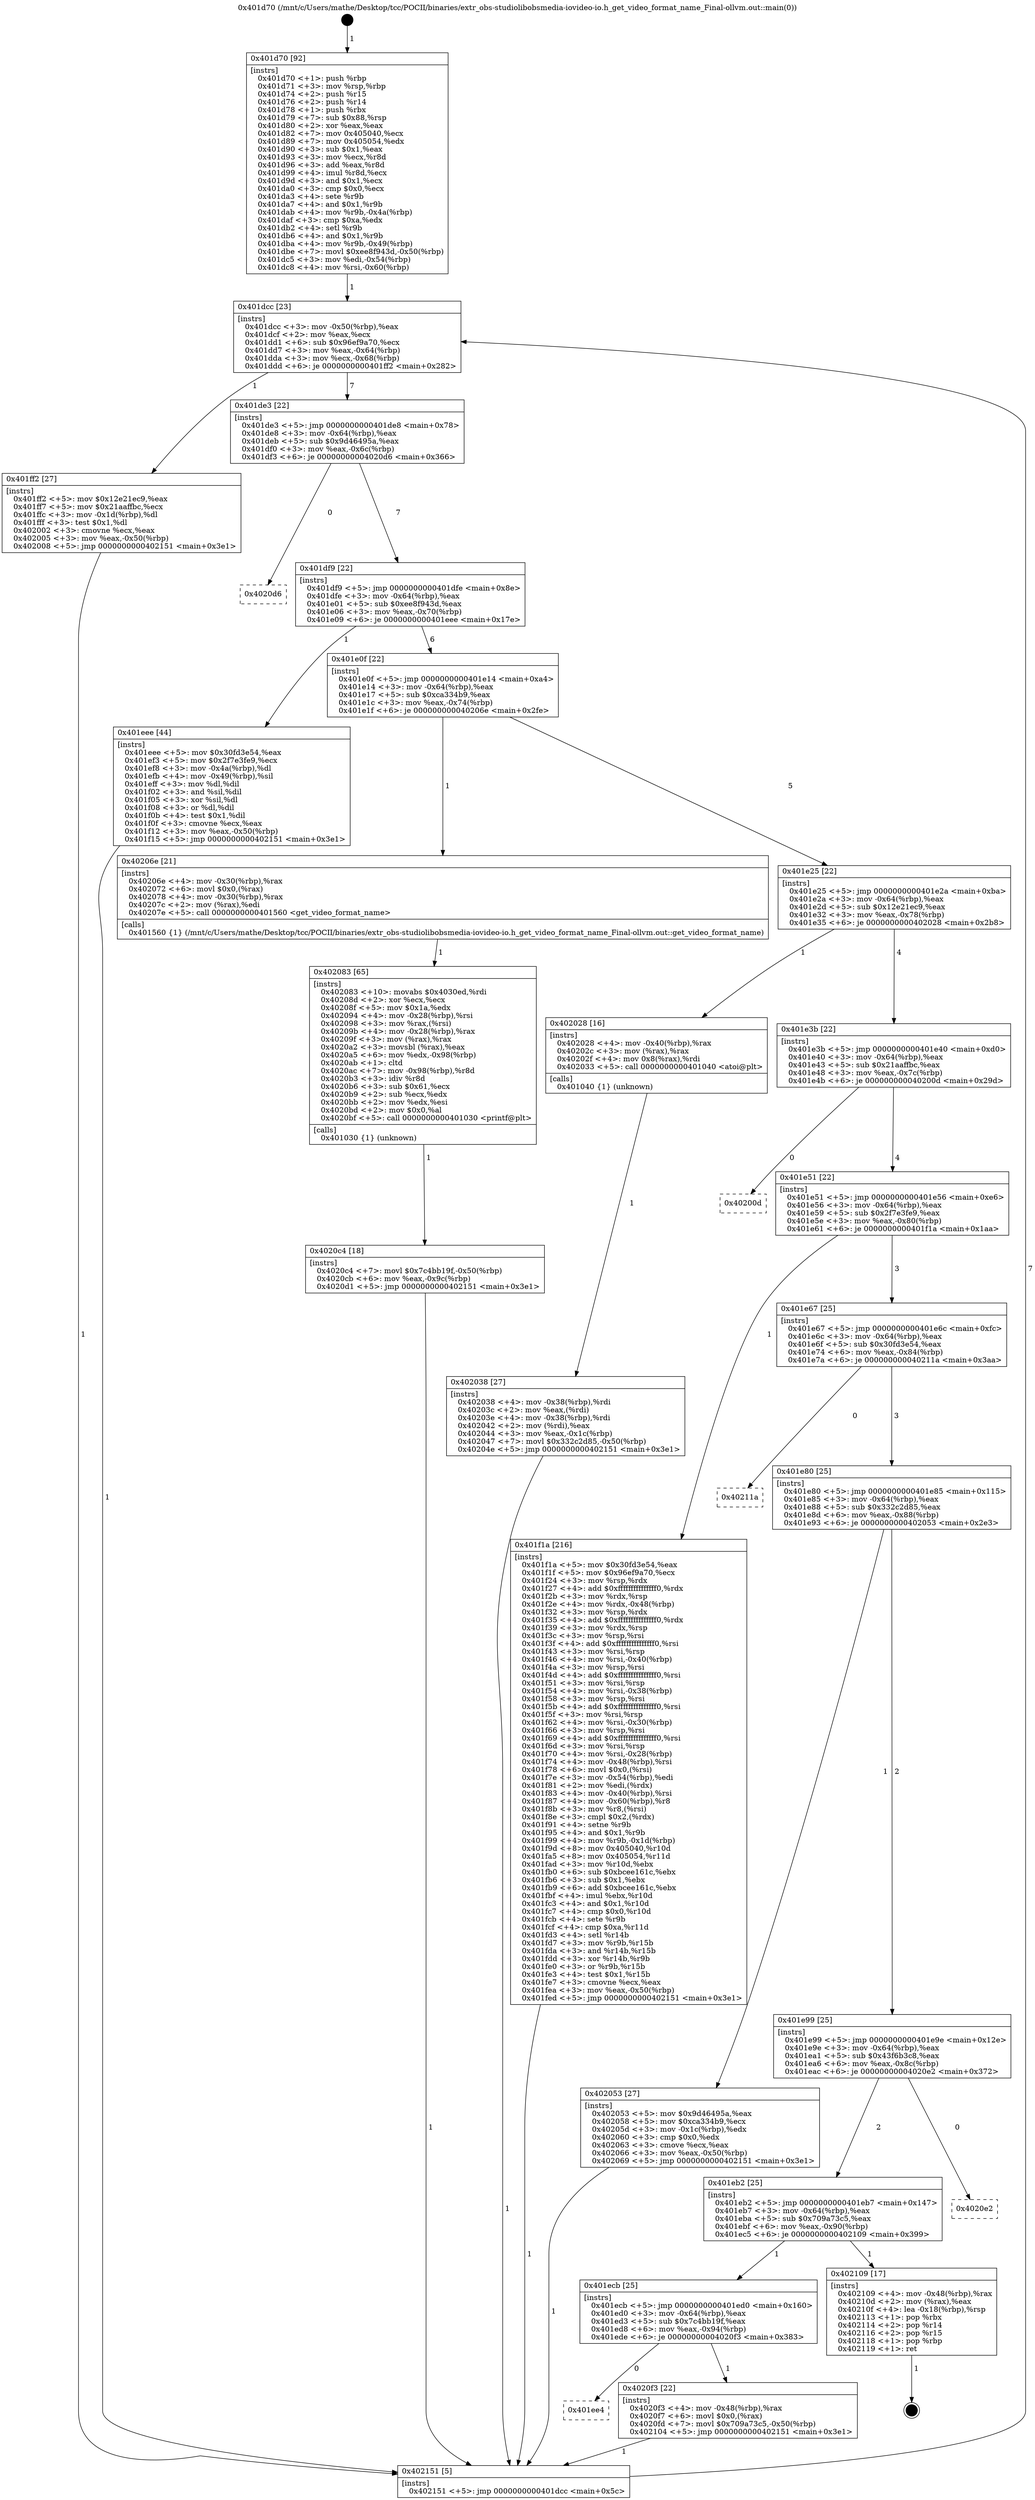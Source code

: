 digraph "0x401d70" {
  label = "0x401d70 (/mnt/c/Users/mathe/Desktop/tcc/POCII/binaries/extr_obs-studiolibobsmedia-iovideo-io.h_get_video_format_name_Final-ollvm.out::main(0))"
  labelloc = "t"
  node[shape=record]

  Entry [label="",width=0.3,height=0.3,shape=circle,fillcolor=black,style=filled]
  "0x401dcc" [label="{
     0x401dcc [23]\l
     | [instrs]\l
     &nbsp;&nbsp;0x401dcc \<+3\>: mov -0x50(%rbp),%eax\l
     &nbsp;&nbsp;0x401dcf \<+2\>: mov %eax,%ecx\l
     &nbsp;&nbsp;0x401dd1 \<+6\>: sub $0x96ef9a70,%ecx\l
     &nbsp;&nbsp;0x401dd7 \<+3\>: mov %eax,-0x64(%rbp)\l
     &nbsp;&nbsp;0x401dda \<+3\>: mov %ecx,-0x68(%rbp)\l
     &nbsp;&nbsp;0x401ddd \<+6\>: je 0000000000401ff2 \<main+0x282\>\l
  }"]
  "0x401ff2" [label="{
     0x401ff2 [27]\l
     | [instrs]\l
     &nbsp;&nbsp;0x401ff2 \<+5\>: mov $0x12e21ec9,%eax\l
     &nbsp;&nbsp;0x401ff7 \<+5\>: mov $0x21aaffbc,%ecx\l
     &nbsp;&nbsp;0x401ffc \<+3\>: mov -0x1d(%rbp),%dl\l
     &nbsp;&nbsp;0x401fff \<+3\>: test $0x1,%dl\l
     &nbsp;&nbsp;0x402002 \<+3\>: cmovne %ecx,%eax\l
     &nbsp;&nbsp;0x402005 \<+3\>: mov %eax,-0x50(%rbp)\l
     &nbsp;&nbsp;0x402008 \<+5\>: jmp 0000000000402151 \<main+0x3e1\>\l
  }"]
  "0x401de3" [label="{
     0x401de3 [22]\l
     | [instrs]\l
     &nbsp;&nbsp;0x401de3 \<+5\>: jmp 0000000000401de8 \<main+0x78\>\l
     &nbsp;&nbsp;0x401de8 \<+3\>: mov -0x64(%rbp),%eax\l
     &nbsp;&nbsp;0x401deb \<+5\>: sub $0x9d46495a,%eax\l
     &nbsp;&nbsp;0x401df0 \<+3\>: mov %eax,-0x6c(%rbp)\l
     &nbsp;&nbsp;0x401df3 \<+6\>: je 00000000004020d6 \<main+0x366\>\l
  }"]
  Exit [label="",width=0.3,height=0.3,shape=circle,fillcolor=black,style=filled,peripheries=2]
  "0x4020d6" [label="{
     0x4020d6\l
  }", style=dashed]
  "0x401df9" [label="{
     0x401df9 [22]\l
     | [instrs]\l
     &nbsp;&nbsp;0x401df9 \<+5\>: jmp 0000000000401dfe \<main+0x8e\>\l
     &nbsp;&nbsp;0x401dfe \<+3\>: mov -0x64(%rbp),%eax\l
     &nbsp;&nbsp;0x401e01 \<+5\>: sub $0xee8f943d,%eax\l
     &nbsp;&nbsp;0x401e06 \<+3\>: mov %eax,-0x70(%rbp)\l
     &nbsp;&nbsp;0x401e09 \<+6\>: je 0000000000401eee \<main+0x17e\>\l
  }"]
  "0x401ee4" [label="{
     0x401ee4\l
  }", style=dashed]
  "0x401eee" [label="{
     0x401eee [44]\l
     | [instrs]\l
     &nbsp;&nbsp;0x401eee \<+5\>: mov $0x30fd3e54,%eax\l
     &nbsp;&nbsp;0x401ef3 \<+5\>: mov $0x2f7e3fe9,%ecx\l
     &nbsp;&nbsp;0x401ef8 \<+3\>: mov -0x4a(%rbp),%dl\l
     &nbsp;&nbsp;0x401efb \<+4\>: mov -0x49(%rbp),%sil\l
     &nbsp;&nbsp;0x401eff \<+3\>: mov %dl,%dil\l
     &nbsp;&nbsp;0x401f02 \<+3\>: and %sil,%dil\l
     &nbsp;&nbsp;0x401f05 \<+3\>: xor %sil,%dl\l
     &nbsp;&nbsp;0x401f08 \<+3\>: or %dl,%dil\l
     &nbsp;&nbsp;0x401f0b \<+4\>: test $0x1,%dil\l
     &nbsp;&nbsp;0x401f0f \<+3\>: cmovne %ecx,%eax\l
     &nbsp;&nbsp;0x401f12 \<+3\>: mov %eax,-0x50(%rbp)\l
     &nbsp;&nbsp;0x401f15 \<+5\>: jmp 0000000000402151 \<main+0x3e1\>\l
  }"]
  "0x401e0f" [label="{
     0x401e0f [22]\l
     | [instrs]\l
     &nbsp;&nbsp;0x401e0f \<+5\>: jmp 0000000000401e14 \<main+0xa4\>\l
     &nbsp;&nbsp;0x401e14 \<+3\>: mov -0x64(%rbp),%eax\l
     &nbsp;&nbsp;0x401e17 \<+5\>: sub $0xca334b9,%eax\l
     &nbsp;&nbsp;0x401e1c \<+3\>: mov %eax,-0x74(%rbp)\l
     &nbsp;&nbsp;0x401e1f \<+6\>: je 000000000040206e \<main+0x2fe\>\l
  }"]
  "0x402151" [label="{
     0x402151 [5]\l
     | [instrs]\l
     &nbsp;&nbsp;0x402151 \<+5\>: jmp 0000000000401dcc \<main+0x5c\>\l
  }"]
  "0x401d70" [label="{
     0x401d70 [92]\l
     | [instrs]\l
     &nbsp;&nbsp;0x401d70 \<+1\>: push %rbp\l
     &nbsp;&nbsp;0x401d71 \<+3\>: mov %rsp,%rbp\l
     &nbsp;&nbsp;0x401d74 \<+2\>: push %r15\l
     &nbsp;&nbsp;0x401d76 \<+2\>: push %r14\l
     &nbsp;&nbsp;0x401d78 \<+1\>: push %rbx\l
     &nbsp;&nbsp;0x401d79 \<+7\>: sub $0x88,%rsp\l
     &nbsp;&nbsp;0x401d80 \<+2\>: xor %eax,%eax\l
     &nbsp;&nbsp;0x401d82 \<+7\>: mov 0x405040,%ecx\l
     &nbsp;&nbsp;0x401d89 \<+7\>: mov 0x405054,%edx\l
     &nbsp;&nbsp;0x401d90 \<+3\>: sub $0x1,%eax\l
     &nbsp;&nbsp;0x401d93 \<+3\>: mov %ecx,%r8d\l
     &nbsp;&nbsp;0x401d96 \<+3\>: add %eax,%r8d\l
     &nbsp;&nbsp;0x401d99 \<+4\>: imul %r8d,%ecx\l
     &nbsp;&nbsp;0x401d9d \<+3\>: and $0x1,%ecx\l
     &nbsp;&nbsp;0x401da0 \<+3\>: cmp $0x0,%ecx\l
     &nbsp;&nbsp;0x401da3 \<+4\>: sete %r9b\l
     &nbsp;&nbsp;0x401da7 \<+4\>: and $0x1,%r9b\l
     &nbsp;&nbsp;0x401dab \<+4\>: mov %r9b,-0x4a(%rbp)\l
     &nbsp;&nbsp;0x401daf \<+3\>: cmp $0xa,%edx\l
     &nbsp;&nbsp;0x401db2 \<+4\>: setl %r9b\l
     &nbsp;&nbsp;0x401db6 \<+4\>: and $0x1,%r9b\l
     &nbsp;&nbsp;0x401dba \<+4\>: mov %r9b,-0x49(%rbp)\l
     &nbsp;&nbsp;0x401dbe \<+7\>: movl $0xee8f943d,-0x50(%rbp)\l
     &nbsp;&nbsp;0x401dc5 \<+3\>: mov %edi,-0x54(%rbp)\l
     &nbsp;&nbsp;0x401dc8 \<+4\>: mov %rsi,-0x60(%rbp)\l
  }"]
  "0x4020f3" [label="{
     0x4020f3 [22]\l
     | [instrs]\l
     &nbsp;&nbsp;0x4020f3 \<+4\>: mov -0x48(%rbp),%rax\l
     &nbsp;&nbsp;0x4020f7 \<+6\>: movl $0x0,(%rax)\l
     &nbsp;&nbsp;0x4020fd \<+7\>: movl $0x709a73c5,-0x50(%rbp)\l
     &nbsp;&nbsp;0x402104 \<+5\>: jmp 0000000000402151 \<main+0x3e1\>\l
  }"]
  "0x40206e" [label="{
     0x40206e [21]\l
     | [instrs]\l
     &nbsp;&nbsp;0x40206e \<+4\>: mov -0x30(%rbp),%rax\l
     &nbsp;&nbsp;0x402072 \<+6\>: movl $0x0,(%rax)\l
     &nbsp;&nbsp;0x402078 \<+4\>: mov -0x30(%rbp),%rax\l
     &nbsp;&nbsp;0x40207c \<+2\>: mov (%rax),%edi\l
     &nbsp;&nbsp;0x40207e \<+5\>: call 0000000000401560 \<get_video_format_name\>\l
     | [calls]\l
     &nbsp;&nbsp;0x401560 \{1\} (/mnt/c/Users/mathe/Desktop/tcc/POCII/binaries/extr_obs-studiolibobsmedia-iovideo-io.h_get_video_format_name_Final-ollvm.out::get_video_format_name)\l
  }"]
  "0x401e25" [label="{
     0x401e25 [22]\l
     | [instrs]\l
     &nbsp;&nbsp;0x401e25 \<+5\>: jmp 0000000000401e2a \<main+0xba\>\l
     &nbsp;&nbsp;0x401e2a \<+3\>: mov -0x64(%rbp),%eax\l
     &nbsp;&nbsp;0x401e2d \<+5\>: sub $0x12e21ec9,%eax\l
     &nbsp;&nbsp;0x401e32 \<+3\>: mov %eax,-0x78(%rbp)\l
     &nbsp;&nbsp;0x401e35 \<+6\>: je 0000000000402028 \<main+0x2b8\>\l
  }"]
  "0x401ecb" [label="{
     0x401ecb [25]\l
     | [instrs]\l
     &nbsp;&nbsp;0x401ecb \<+5\>: jmp 0000000000401ed0 \<main+0x160\>\l
     &nbsp;&nbsp;0x401ed0 \<+3\>: mov -0x64(%rbp),%eax\l
     &nbsp;&nbsp;0x401ed3 \<+5\>: sub $0x7c4bb19f,%eax\l
     &nbsp;&nbsp;0x401ed8 \<+6\>: mov %eax,-0x94(%rbp)\l
     &nbsp;&nbsp;0x401ede \<+6\>: je 00000000004020f3 \<main+0x383\>\l
  }"]
  "0x402028" [label="{
     0x402028 [16]\l
     | [instrs]\l
     &nbsp;&nbsp;0x402028 \<+4\>: mov -0x40(%rbp),%rax\l
     &nbsp;&nbsp;0x40202c \<+3\>: mov (%rax),%rax\l
     &nbsp;&nbsp;0x40202f \<+4\>: mov 0x8(%rax),%rdi\l
     &nbsp;&nbsp;0x402033 \<+5\>: call 0000000000401040 \<atoi@plt\>\l
     | [calls]\l
     &nbsp;&nbsp;0x401040 \{1\} (unknown)\l
  }"]
  "0x401e3b" [label="{
     0x401e3b [22]\l
     | [instrs]\l
     &nbsp;&nbsp;0x401e3b \<+5\>: jmp 0000000000401e40 \<main+0xd0\>\l
     &nbsp;&nbsp;0x401e40 \<+3\>: mov -0x64(%rbp),%eax\l
     &nbsp;&nbsp;0x401e43 \<+5\>: sub $0x21aaffbc,%eax\l
     &nbsp;&nbsp;0x401e48 \<+3\>: mov %eax,-0x7c(%rbp)\l
     &nbsp;&nbsp;0x401e4b \<+6\>: je 000000000040200d \<main+0x29d\>\l
  }"]
  "0x402109" [label="{
     0x402109 [17]\l
     | [instrs]\l
     &nbsp;&nbsp;0x402109 \<+4\>: mov -0x48(%rbp),%rax\l
     &nbsp;&nbsp;0x40210d \<+2\>: mov (%rax),%eax\l
     &nbsp;&nbsp;0x40210f \<+4\>: lea -0x18(%rbp),%rsp\l
     &nbsp;&nbsp;0x402113 \<+1\>: pop %rbx\l
     &nbsp;&nbsp;0x402114 \<+2\>: pop %r14\l
     &nbsp;&nbsp;0x402116 \<+2\>: pop %r15\l
     &nbsp;&nbsp;0x402118 \<+1\>: pop %rbp\l
     &nbsp;&nbsp;0x402119 \<+1\>: ret\l
  }"]
  "0x40200d" [label="{
     0x40200d\l
  }", style=dashed]
  "0x401e51" [label="{
     0x401e51 [22]\l
     | [instrs]\l
     &nbsp;&nbsp;0x401e51 \<+5\>: jmp 0000000000401e56 \<main+0xe6\>\l
     &nbsp;&nbsp;0x401e56 \<+3\>: mov -0x64(%rbp),%eax\l
     &nbsp;&nbsp;0x401e59 \<+5\>: sub $0x2f7e3fe9,%eax\l
     &nbsp;&nbsp;0x401e5e \<+3\>: mov %eax,-0x80(%rbp)\l
     &nbsp;&nbsp;0x401e61 \<+6\>: je 0000000000401f1a \<main+0x1aa\>\l
  }"]
  "0x401eb2" [label="{
     0x401eb2 [25]\l
     | [instrs]\l
     &nbsp;&nbsp;0x401eb2 \<+5\>: jmp 0000000000401eb7 \<main+0x147\>\l
     &nbsp;&nbsp;0x401eb7 \<+3\>: mov -0x64(%rbp),%eax\l
     &nbsp;&nbsp;0x401eba \<+5\>: sub $0x709a73c5,%eax\l
     &nbsp;&nbsp;0x401ebf \<+6\>: mov %eax,-0x90(%rbp)\l
     &nbsp;&nbsp;0x401ec5 \<+6\>: je 0000000000402109 \<main+0x399\>\l
  }"]
  "0x401f1a" [label="{
     0x401f1a [216]\l
     | [instrs]\l
     &nbsp;&nbsp;0x401f1a \<+5\>: mov $0x30fd3e54,%eax\l
     &nbsp;&nbsp;0x401f1f \<+5\>: mov $0x96ef9a70,%ecx\l
     &nbsp;&nbsp;0x401f24 \<+3\>: mov %rsp,%rdx\l
     &nbsp;&nbsp;0x401f27 \<+4\>: add $0xfffffffffffffff0,%rdx\l
     &nbsp;&nbsp;0x401f2b \<+3\>: mov %rdx,%rsp\l
     &nbsp;&nbsp;0x401f2e \<+4\>: mov %rdx,-0x48(%rbp)\l
     &nbsp;&nbsp;0x401f32 \<+3\>: mov %rsp,%rdx\l
     &nbsp;&nbsp;0x401f35 \<+4\>: add $0xfffffffffffffff0,%rdx\l
     &nbsp;&nbsp;0x401f39 \<+3\>: mov %rdx,%rsp\l
     &nbsp;&nbsp;0x401f3c \<+3\>: mov %rsp,%rsi\l
     &nbsp;&nbsp;0x401f3f \<+4\>: add $0xfffffffffffffff0,%rsi\l
     &nbsp;&nbsp;0x401f43 \<+3\>: mov %rsi,%rsp\l
     &nbsp;&nbsp;0x401f46 \<+4\>: mov %rsi,-0x40(%rbp)\l
     &nbsp;&nbsp;0x401f4a \<+3\>: mov %rsp,%rsi\l
     &nbsp;&nbsp;0x401f4d \<+4\>: add $0xfffffffffffffff0,%rsi\l
     &nbsp;&nbsp;0x401f51 \<+3\>: mov %rsi,%rsp\l
     &nbsp;&nbsp;0x401f54 \<+4\>: mov %rsi,-0x38(%rbp)\l
     &nbsp;&nbsp;0x401f58 \<+3\>: mov %rsp,%rsi\l
     &nbsp;&nbsp;0x401f5b \<+4\>: add $0xfffffffffffffff0,%rsi\l
     &nbsp;&nbsp;0x401f5f \<+3\>: mov %rsi,%rsp\l
     &nbsp;&nbsp;0x401f62 \<+4\>: mov %rsi,-0x30(%rbp)\l
     &nbsp;&nbsp;0x401f66 \<+3\>: mov %rsp,%rsi\l
     &nbsp;&nbsp;0x401f69 \<+4\>: add $0xfffffffffffffff0,%rsi\l
     &nbsp;&nbsp;0x401f6d \<+3\>: mov %rsi,%rsp\l
     &nbsp;&nbsp;0x401f70 \<+4\>: mov %rsi,-0x28(%rbp)\l
     &nbsp;&nbsp;0x401f74 \<+4\>: mov -0x48(%rbp),%rsi\l
     &nbsp;&nbsp;0x401f78 \<+6\>: movl $0x0,(%rsi)\l
     &nbsp;&nbsp;0x401f7e \<+3\>: mov -0x54(%rbp),%edi\l
     &nbsp;&nbsp;0x401f81 \<+2\>: mov %edi,(%rdx)\l
     &nbsp;&nbsp;0x401f83 \<+4\>: mov -0x40(%rbp),%rsi\l
     &nbsp;&nbsp;0x401f87 \<+4\>: mov -0x60(%rbp),%r8\l
     &nbsp;&nbsp;0x401f8b \<+3\>: mov %r8,(%rsi)\l
     &nbsp;&nbsp;0x401f8e \<+3\>: cmpl $0x2,(%rdx)\l
     &nbsp;&nbsp;0x401f91 \<+4\>: setne %r9b\l
     &nbsp;&nbsp;0x401f95 \<+4\>: and $0x1,%r9b\l
     &nbsp;&nbsp;0x401f99 \<+4\>: mov %r9b,-0x1d(%rbp)\l
     &nbsp;&nbsp;0x401f9d \<+8\>: mov 0x405040,%r10d\l
     &nbsp;&nbsp;0x401fa5 \<+8\>: mov 0x405054,%r11d\l
     &nbsp;&nbsp;0x401fad \<+3\>: mov %r10d,%ebx\l
     &nbsp;&nbsp;0x401fb0 \<+6\>: sub $0xbcee161c,%ebx\l
     &nbsp;&nbsp;0x401fb6 \<+3\>: sub $0x1,%ebx\l
     &nbsp;&nbsp;0x401fb9 \<+6\>: add $0xbcee161c,%ebx\l
     &nbsp;&nbsp;0x401fbf \<+4\>: imul %ebx,%r10d\l
     &nbsp;&nbsp;0x401fc3 \<+4\>: and $0x1,%r10d\l
     &nbsp;&nbsp;0x401fc7 \<+4\>: cmp $0x0,%r10d\l
     &nbsp;&nbsp;0x401fcb \<+4\>: sete %r9b\l
     &nbsp;&nbsp;0x401fcf \<+4\>: cmp $0xa,%r11d\l
     &nbsp;&nbsp;0x401fd3 \<+4\>: setl %r14b\l
     &nbsp;&nbsp;0x401fd7 \<+3\>: mov %r9b,%r15b\l
     &nbsp;&nbsp;0x401fda \<+3\>: and %r14b,%r15b\l
     &nbsp;&nbsp;0x401fdd \<+3\>: xor %r14b,%r9b\l
     &nbsp;&nbsp;0x401fe0 \<+3\>: or %r9b,%r15b\l
     &nbsp;&nbsp;0x401fe3 \<+4\>: test $0x1,%r15b\l
     &nbsp;&nbsp;0x401fe7 \<+3\>: cmovne %ecx,%eax\l
     &nbsp;&nbsp;0x401fea \<+3\>: mov %eax,-0x50(%rbp)\l
     &nbsp;&nbsp;0x401fed \<+5\>: jmp 0000000000402151 \<main+0x3e1\>\l
  }"]
  "0x401e67" [label="{
     0x401e67 [25]\l
     | [instrs]\l
     &nbsp;&nbsp;0x401e67 \<+5\>: jmp 0000000000401e6c \<main+0xfc\>\l
     &nbsp;&nbsp;0x401e6c \<+3\>: mov -0x64(%rbp),%eax\l
     &nbsp;&nbsp;0x401e6f \<+5\>: sub $0x30fd3e54,%eax\l
     &nbsp;&nbsp;0x401e74 \<+6\>: mov %eax,-0x84(%rbp)\l
     &nbsp;&nbsp;0x401e7a \<+6\>: je 000000000040211a \<main+0x3aa\>\l
  }"]
  "0x402038" [label="{
     0x402038 [27]\l
     | [instrs]\l
     &nbsp;&nbsp;0x402038 \<+4\>: mov -0x38(%rbp),%rdi\l
     &nbsp;&nbsp;0x40203c \<+2\>: mov %eax,(%rdi)\l
     &nbsp;&nbsp;0x40203e \<+4\>: mov -0x38(%rbp),%rdi\l
     &nbsp;&nbsp;0x402042 \<+2\>: mov (%rdi),%eax\l
     &nbsp;&nbsp;0x402044 \<+3\>: mov %eax,-0x1c(%rbp)\l
     &nbsp;&nbsp;0x402047 \<+7\>: movl $0x332c2d85,-0x50(%rbp)\l
     &nbsp;&nbsp;0x40204e \<+5\>: jmp 0000000000402151 \<main+0x3e1\>\l
  }"]
  "0x4020e2" [label="{
     0x4020e2\l
  }", style=dashed]
  "0x40211a" [label="{
     0x40211a\l
  }", style=dashed]
  "0x401e80" [label="{
     0x401e80 [25]\l
     | [instrs]\l
     &nbsp;&nbsp;0x401e80 \<+5\>: jmp 0000000000401e85 \<main+0x115\>\l
     &nbsp;&nbsp;0x401e85 \<+3\>: mov -0x64(%rbp),%eax\l
     &nbsp;&nbsp;0x401e88 \<+5\>: sub $0x332c2d85,%eax\l
     &nbsp;&nbsp;0x401e8d \<+6\>: mov %eax,-0x88(%rbp)\l
     &nbsp;&nbsp;0x401e93 \<+6\>: je 0000000000402053 \<main+0x2e3\>\l
  }"]
  "0x4020c4" [label="{
     0x4020c4 [18]\l
     | [instrs]\l
     &nbsp;&nbsp;0x4020c4 \<+7\>: movl $0x7c4bb19f,-0x50(%rbp)\l
     &nbsp;&nbsp;0x4020cb \<+6\>: mov %eax,-0x9c(%rbp)\l
     &nbsp;&nbsp;0x4020d1 \<+5\>: jmp 0000000000402151 \<main+0x3e1\>\l
  }"]
  "0x402053" [label="{
     0x402053 [27]\l
     | [instrs]\l
     &nbsp;&nbsp;0x402053 \<+5\>: mov $0x9d46495a,%eax\l
     &nbsp;&nbsp;0x402058 \<+5\>: mov $0xca334b9,%ecx\l
     &nbsp;&nbsp;0x40205d \<+3\>: mov -0x1c(%rbp),%edx\l
     &nbsp;&nbsp;0x402060 \<+3\>: cmp $0x0,%edx\l
     &nbsp;&nbsp;0x402063 \<+3\>: cmove %ecx,%eax\l
     &nbsp;&nbsp;0x402066 \<+3\>: mov %eax,-0x50(%rbp)\l
     &nbsp;&nbsp;0x402069 \<+5\>: jmp 0000000000402151 \<main+0x3e1\>\l
  }"]
  "0x401e99" [label="{
     0x401e99 [25]\l
     | [instrs]\l
     &nbsp;&nbsp;0x401e99 \<+5\>: jmp 0000000000401e9e \<main+0x12e\>\l
     &nbsp;&nbsp;0x401e9e \<+3\>: mov -0x64(%rbp),%eax\l
     &nbsp;&nbsp;0x401ea1 \<+5\>: sub $0x43f6b3c8,%eax\l
     &nbsp;&nbsp;0x401ea6 \<+6\>: mov %eax,-0x8c(%rbp)\l
     &nbsp;&nbsp;0x401eac \<+6\>: je 00000000004020e2 \<main+0x372\>\l
  }"]
  "0x402083" [label="{
     0x402083 [65]\l
     | [instrs]\l
     &nbsp;&nbsp;0x402083 \<+10\>: movabs $0x4030ed,%rdi\l
     &nbsp;&nbsp;0x40208d \<+2\>: xor %ecx,%ecx\l
     &nbsp;&nbsp;0x40208f \<+5\>: mov $0x1a,%edx\l
     &nbsp;&nbsp;0x402094 \<+4\>: mov -0x28(%rbp),%rsi\l
     &nbsp;&nbsp;0x402098 \<+3\>: mov %rax,(%rsi)\l
     &nbsp;&nbsp;0x40209b \<+4\>: mov -0x28(%rbp),%rax\l
     &nbsp;&nbsp;0x40209f \<+3\>: mov (%rax),%rax\l
     &nbsp;&nbsp;0x4020a2 \<+3\>: movsbl (%rax),%eax\l
     &nbsp;&nbsp;0x4020a5 \<+6\>: mov %edx,-0x98(%rbp)\l
     &nbsp;&nbsp;0x4020ab \<+1\>: cltd\l
     &nbsp;&nbsp;0x4020ac \<+7\>: mov -0x98(%rbp),%r8d\l
     &nbsp;&nbsp;0x4020b3 \<+3\>: idiv %r8d\l
     &nbsp;&nbsp;0x4020b6 \<+3\>: sub $0x61,%ecx\l
     &nbsp;&nbsp;0x4020b9 \<+2\>: sub %ecx,%edx\l
     &nbsp;&nbsp;0x4020bb \<+2\>: mov %edx,%esi\l
     &nbsp;&nbsp;0x4020bd \<+2\>: mov $0x0,%al\l
     &nbsp;&nbsp;0x4020bf \<+5\>: call 0000000000401030 \<printf@plt\>\l
     | [calls]\l
     &nbsp;&nbsp;0x401030 \{1\} (unknown)\l
  }"]
  Entry -> "0x401d70" [label=" 1"]
  "0x401dcc" -> "0x401ff2" [label=" 1"]
  "0x401dcc" -> "0x401de3" [label=" 7"]
  "0x402109" -> Exit [label=" 1"]
  "0x401de3" -> "0x4020d6" [label=" 0"]
  "0x401de3" -> "0x401df9" [label=" 7"]
  "0x4020f3" -> "0x402151" [label=" 1"]
  "0x401df9" -> "0x401eee" [label=" 1"]
  "0x401df9" -> "0x401e0f" [label=" 6"]
  "0x401eee" -> "0x402151" [label=" 1"]
  "0x401d70" -> "0x401dcc" [label=" 1"]
  "0x402151" -> "0x401dcc" [label=" 7"]
  "0x401ecb" -> "0x401ee4" [label=" 0"]
  "0x401e0f" -> "0x40206e" [label=" 1"]
  "0x401e0f" -> "0x401e25" [label=" 5"]
  "0x401ecb" -> "0x4020f3" [label=" 1"]
  "0x401e25" -> "0x402028" [label=" 1"]
  "0x401e25" -> "0x401e3b" [label=" 4"]
  "0x401eb2" -> "0x401ecb" [label=" 1"]
  "0x401e3b" -> "0x40200d" [label=" 0"]
  "0x401e3b" -> "0x401e51" [label=" 4"]
  "0x401eb2" -> "0x402109" [label=" 1"]
  "0x401e51" -> "0x401f1a" [label=" 1"]
  "0x401e51" -> "0x401e67" [label=" 3"]
  "0x401f1a" -> "0x402151" [label=" 1"]
  "0x401ff2" -> "0x402151" [label=" 1"]
  "0x402028" -> "0x402038" [label=" 1"]
  "0x402038" -> "0x402151" [label=" 1"]
  "0x401e99" -> "0x401eb2" [label=" 2"]
  "0x401e67" -> "0x40211a" [label=" 0"]
  "0x401e67" -> "0x401e80" [label=" 3"]
  "0x401e99" -> "0x4020e2" [label=" 0"]
  "0x401e80" -> "0x402053" [label=" 1"]
  "0x401e80" -> "0x401e99" [label=" 2"]
  "0x402053" -> "0x402151" [label=" 1"]
  "0x40206e" -> "0x402083" [label=" 1"]
  "0x402083" -> "0x4020c4" [label=" 1"]
  "0x4020c4" -> "0x402151" [label=" 1"]
}
